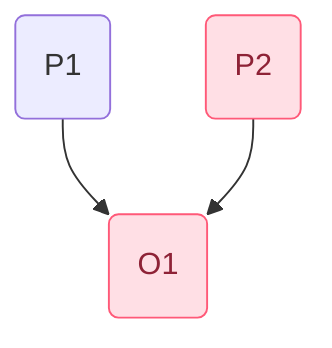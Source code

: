 flowchart TB
    O1(O1)
    P1(P1)
    P2(P2)

    P1 & P2 --> O1

    O1:::Rose
    P2:::Rose
    classDef Peach stroke-width:1px, stroke-dasharray:none, stroke:#FBB35A, fill:#FFEFDB, color:#8F632D

    classDef Rose stroke-width:1px, stroke-dasharray:none, stroke:#FF5978, fill:#FFDFE5, color:#8E2236